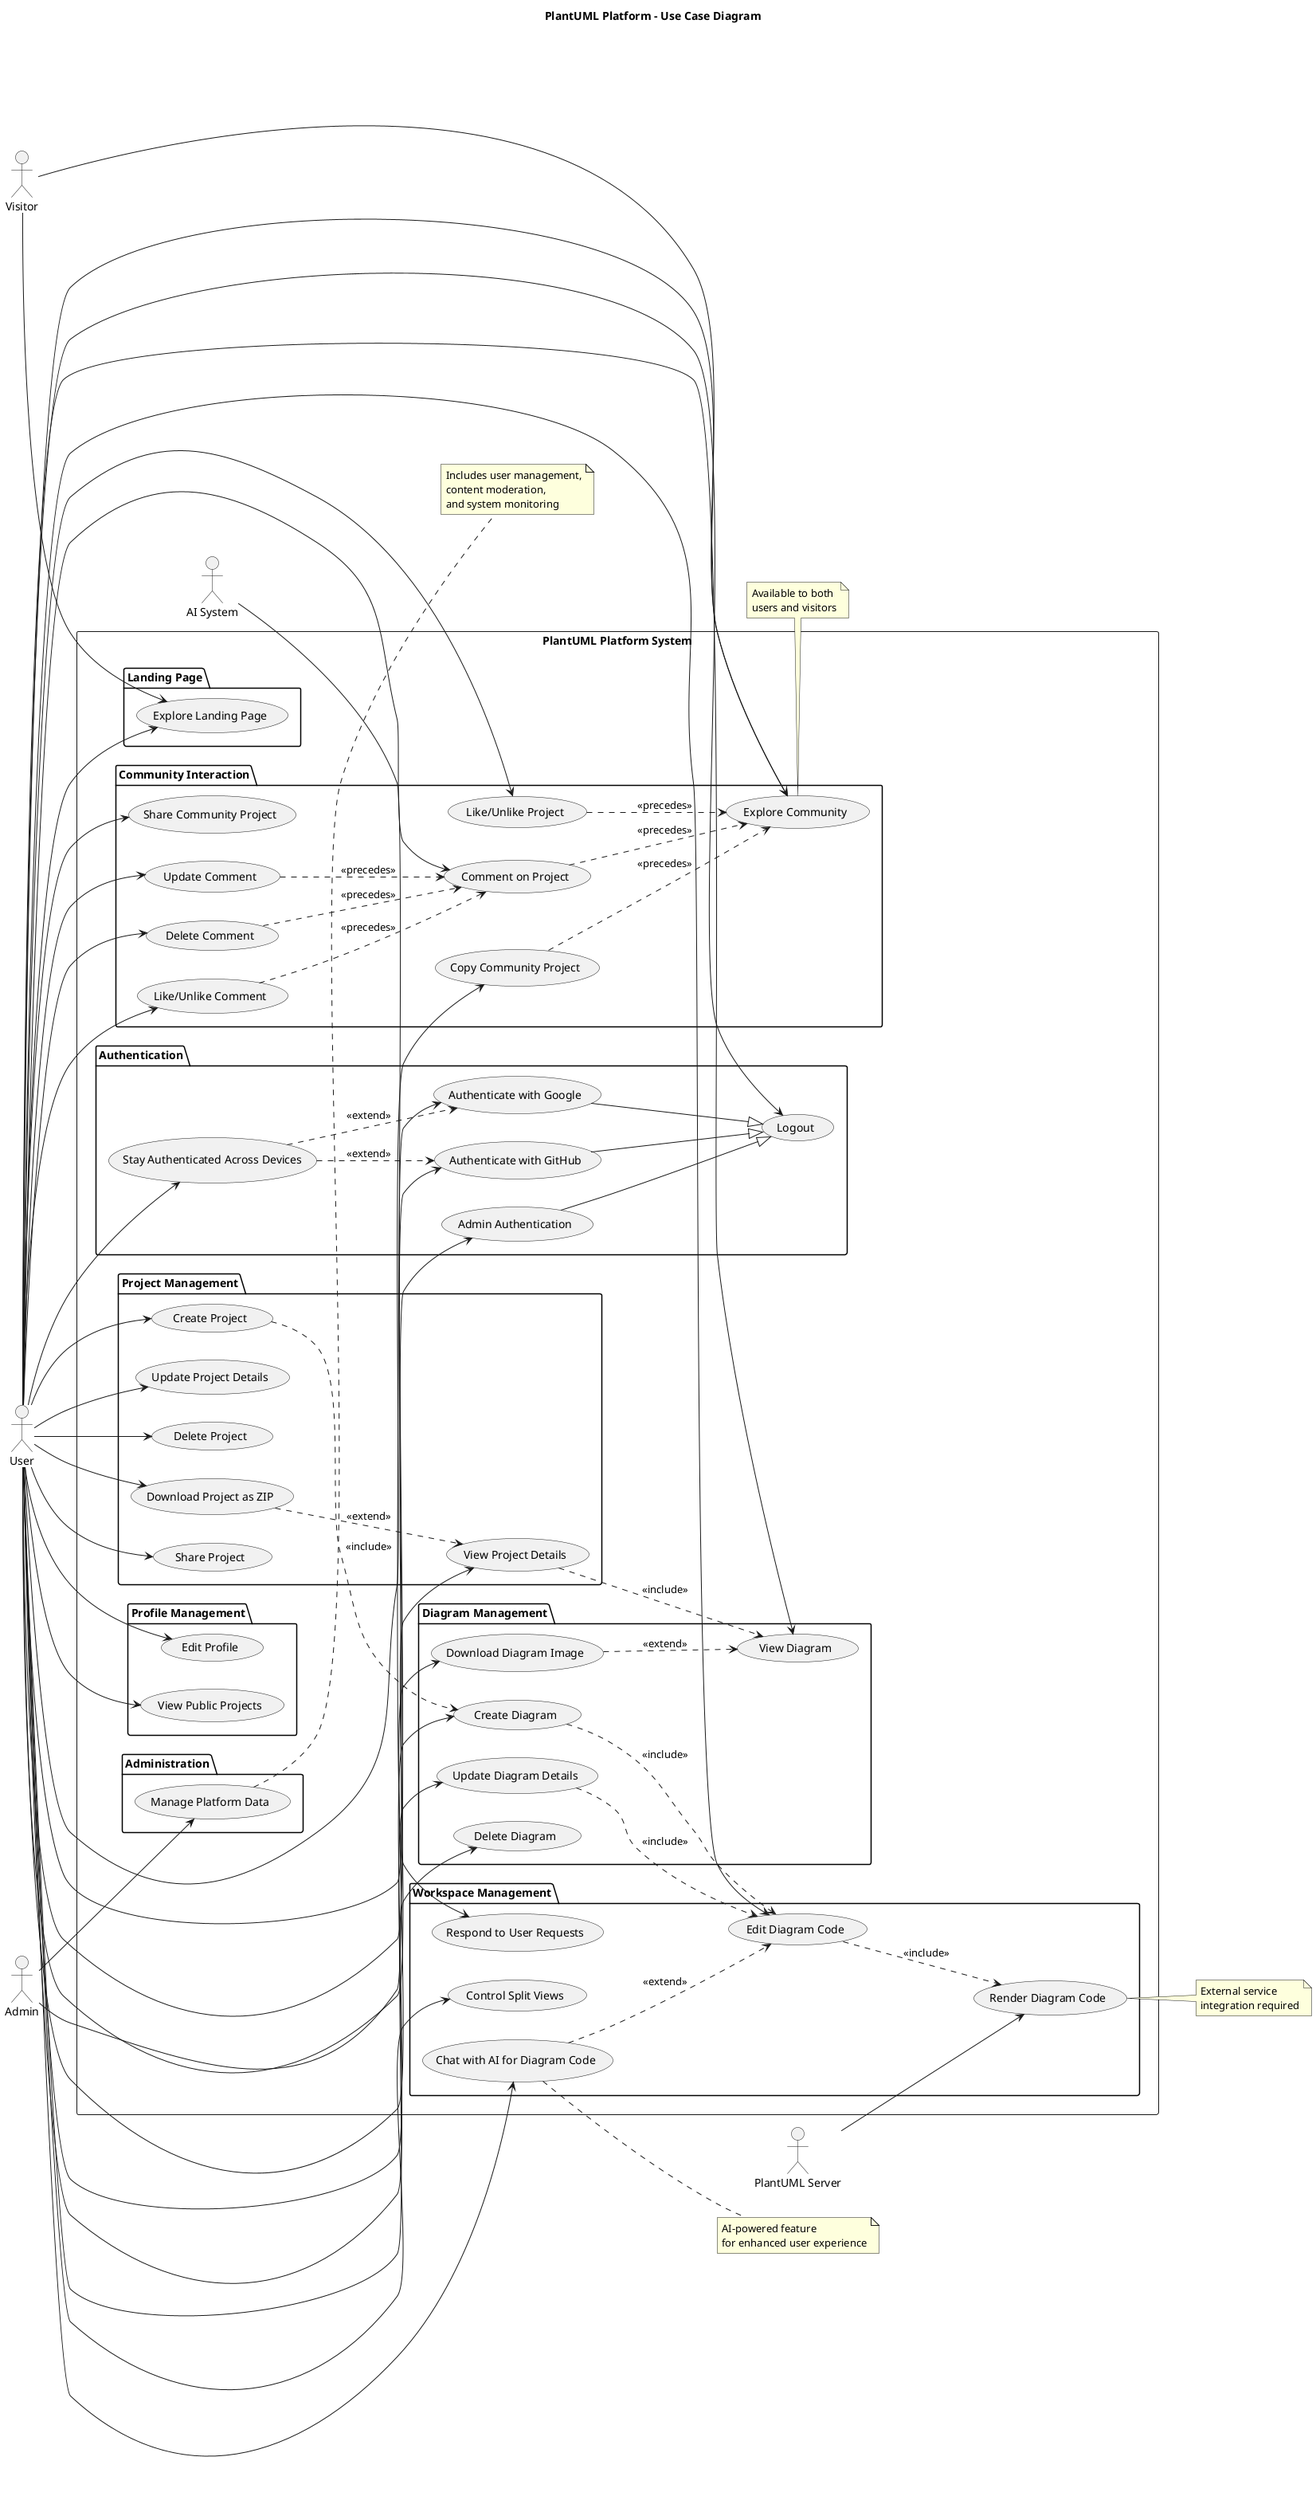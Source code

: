 @startuml
left to right direction
title PlantUML Platform - Use Case Diagram

' Define actors
actor "User" as User
actor "Visitor" as Visitor
actor "Admin" as Admin
actor "AI System" as AI
actor "PlantUML Server" as Server

' Define system boundary
rectangle "PlantUML Platform System" {
  
  ' Authentication Package
  package "Authentication" {
    usecase "Authenticate with Google" as UC1_1
    usecase "Authenticate with GitHub" as UC1_2
    usecase "Stay Authenticated Across Devices" as UC1_3
    usecase "Logout" as UC1_4
    usecase "Admin Authentication" as UC8_1
  }
  
  ' Landing Page Package
  package "Landing Page" {
    usecase "Explore Landing Page" as UC2_1
  }
  
  ' Project Management Package
  package "Project Management" {
    usecase "Create Project" as UC3_1
    usecase "View Project Details" as UC3_2
    usecase "Update Project Details" as UC3_3
    usecase "Delete Project" as UC3_4
    usecase "Download Project as ZIP" as UC3_5
    usecase "Share Project" as UC3_6
  }
  
  ' Diagram Management Package
  package "Diagram Management" {
    usecase "Create Diagram" as UC4_1
    usecase "View Diagram" as UC4_2
    usecase "Update Diagram Details" as UC4_3
    usecase "Delete Diagram" as UC4_4
    usecase "Download Diagram Image" as UC4_5
  }
  
  ' Workspace Management Package
  package "Workspace Management" {
    usecase "Control Split Views" as UC5_1
    usecase "Edit Diagram Code" as UC5_2
    usecase "Chat with AI for Diagram Code" as UC5_3
    usecase "Respond to User Requests" as UC5_4
    usecase "Render Diagram Code" as UC5_5
  }
  
  ' Community Interaction Package
  package "Community Interaction" {
    usecase "Explore Community" as UC6_1
    usecase "Comment on Project" as UC6_3
    usecase "Like/Unlike Project" as UC6_4
    usecase "Share Community Project" as UC6_5
    usecase "Update Comment" as UC6_6
    usecase "Delete Comment" as UC6_7
    usecase "Like/Unlike Comment" as UC6_8
    usecase "Copy Community Project" as UC6_9
  }
  
  ' Profile Management Package
  package "Profile Management" {
    usecase "Edit Profile" as UC7_1
    usecase "View Public Projects" as UC7_2
  }
  
  ' Administration Package
  package "Administration" {
    usecase "Manage Platform Data" as UC8_2
  }
}

' User relationships
User --> UC1_1
User --> UC1_2
User --> UC1_3
User --> UC1_4
User --> UC2_1

User --> UC3_1
User --> UC3_2
User --> UC3_3
User --> UC3_4
User --> UC3_5
User --> UC3_6

User --> UC4_1
User --> UC4_2
User --> UC4_3
User --> UC4_4
User --> UC4_5

User --> UC5_1
User --> UC5_2
User --> UC5_3

User --> UC6_1
User --> UC6_3
User --> UC6_4
User --> UC6_5
User --> UC6_6
User --> UC6_7
User --> UC6_8
User --> UC6_9

User --> UC7_1
User --> UC7_2

' Visitor relationships
Visitor --> UC2_1
Visitor --> UC6_1

' Admin relationships
Admin --> UC8_1
Admin --> UC8_2

' AI System relationships
AI --> UC5_4

' PlantUML Server relationships
Server --> UC5_5

' Include relationships
UC3_1 ..> UC4_1 : <<include>>
UC3_2 ..> UC4_2 : <<include>>
UC4_1 ..> UC5_2 : <<include>>
UC4_3 ..> UC5_2 : <<include>>
UC5_2 ..> UC5_5 : <<include>>

' Extend relationships
UC5_3 ..> UC5_2 : <<extend>>
UC1_3 ..> UC1_1 : <<extend>>
UC1_3 ..> UC1_2 : <<extend>>
UC3_5 ..> UC3_2 : <<extend>>
UC4_5 ..> UC4_2 : <<extend>>

' Generalization relationships
UC1_1 --|> UC1_4
UC1_2 --|> UC1_4
UC8_1 --|> UC1_4

' Dependencies
UC6_3 ..> UC6_1 : <<precedes>>
UC6_4 ..> UC6_1 : <<precedes>>
UC6_9 ..> UC6_1 : <<precedes>>
UC6_6 ..> UC6_3 : <<precedes>>
UC6_7 ..> UC6_3 : <<precedes>>
UC6_8 ..> UC6_3 : <<precedes>>

' Notes
note right of UC5_3 : AI-powered feature\nfor enhanced user experience
note right of UC5_5 : External service\nintegration required
note bottom of UC6_1 : Available to both\nusers and visitors
note right of UC8_2 : Includes user management,\ncontent moderation,\nand system monitoring

@enduml